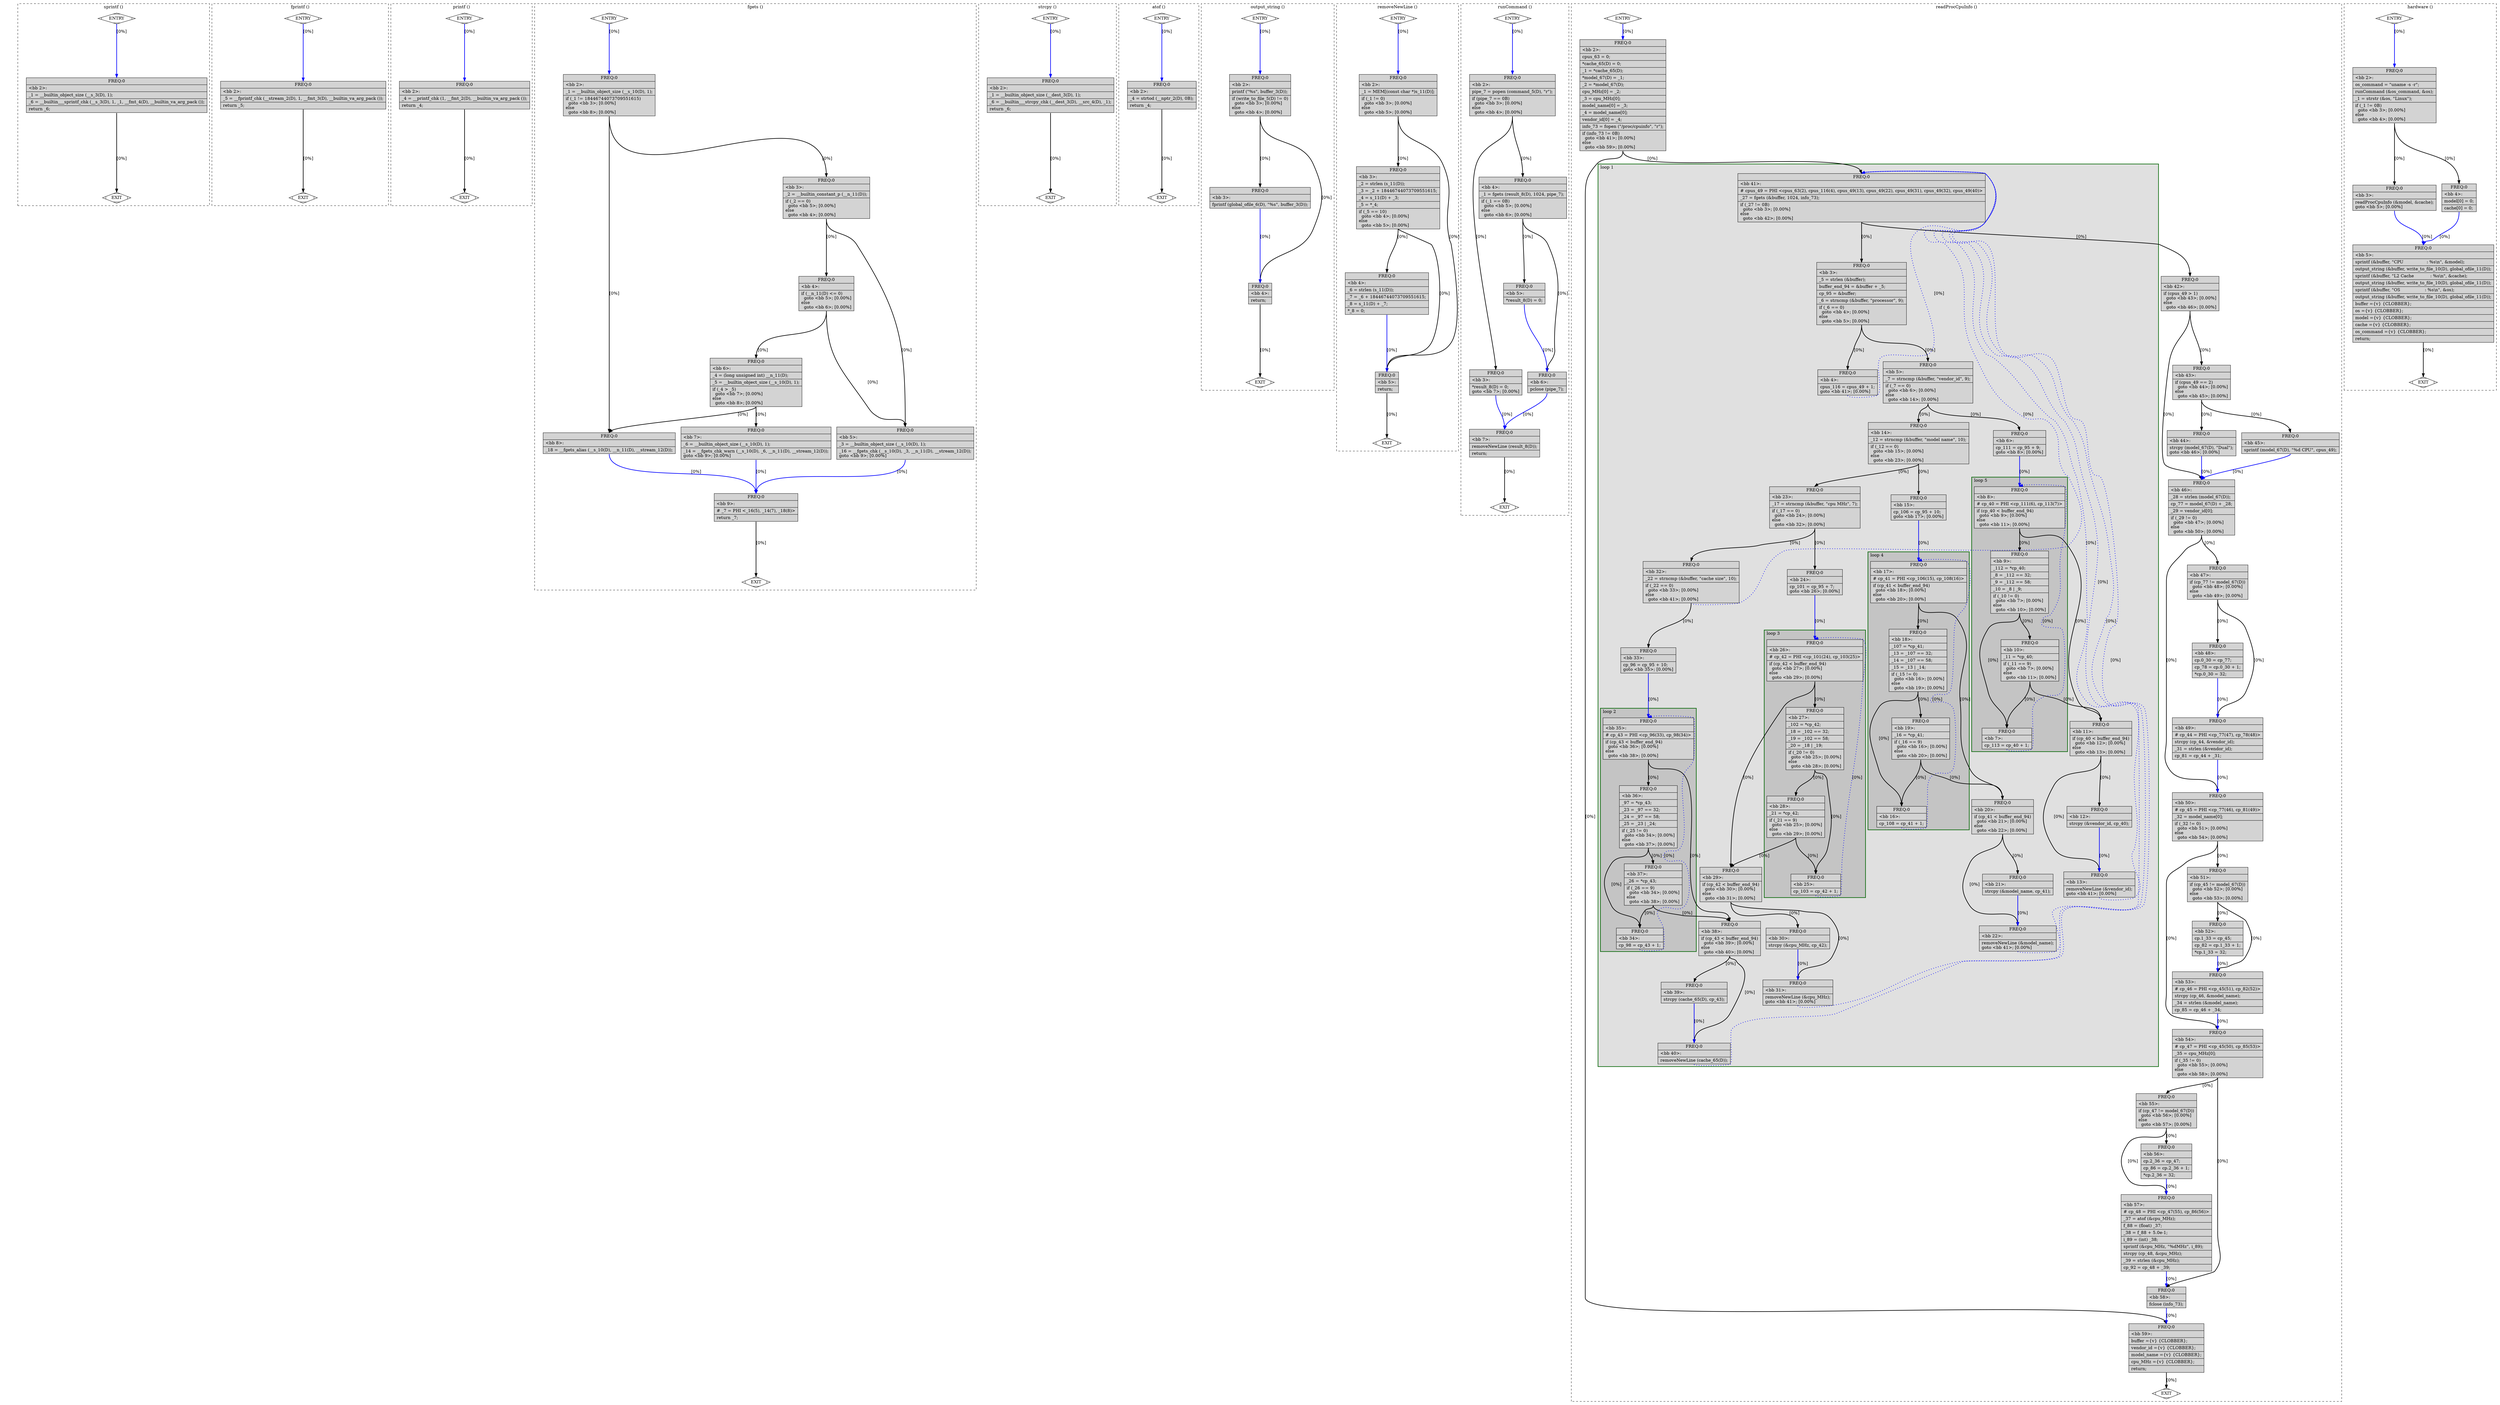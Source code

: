 digraph "hardware.c.028t.inline_param1" {
overlap=false;
subgraph "cluster_sprintf" {
	style="dashed";
	color="black";
	label="sprintf ()";
	fn_10_basic_block_0 [shape=Mdiamond,style=filled,fillcolor=white,label="ENTRY"];

	fn_10_basic_block_1 [shape=Mdiamond,style=filled,fillcolor=white,label="EXIT"];

	fn_10_basic_block_2 [shape=record,style=filled,fillcolor=lightgrey,label="{ FREQ:0 |\<bb\ 2\>:\l\
|_1\ =\ __builtin_object_size\ (__s_3(D),\ 1);\l\
|_6\ =\ __builtin___sprintf_chk\ (__s_3(D),\ 1,\ _1,\ __fmt_4(D),\ __builtin_va_arg_pack\ ());\l\
|return\ _6;\l\
}"];

	fn_10_basic_block_0:s -> fn_10_basic_block_2:n [style="solid,bold",color=blue,weight=100,constraint=true, label="[0%]"];
	fn_10_basic_block_2:s -> fn_10_basic_block_1:n [style="solid,bold",color=black,weight=10,constraint=true, label="[0%]"];
	fn_10_basic_block_0:s -> fn_10_basic_block_1:n [style="invis",constraint=true];
}
subgraph "cluster_fprintf" {
	style="dashed";
	color="black";
	label="fprintf ()";
	fn_14_basic_block_0 [shape=Mdiamond,style=filled,fillcolor=white,label="ENTRY"];

	fn_14_basic_block_1 [shape=Mdiamond,style=filled,fillcolor=white,label="EXIT"];

	fn_14_basic_block_2 [shape=record,style=filled,fillcolor=lightgrey,label="{ FREQ:0 |\<bb\ 2\>:\l\
|_5\ =\ __fprintf_chk\ (__stream_2(D),\ 1,\ __fmt_3(D),\ __builtin_va_arg_pack\ ());\l\
|return\ _5;\l\
}"];

	fn_14_basic_block_0:s -> fn_14_basic_block_2:n [style="solid,bold",color=blue,weight=100,constraint=true, label="[0%]"];
	fn_14_basic_block_2:s -> fn_14_basic_block_1:n [style="solid,bold",color=black,weight=10,constraint=true, label="[0%]"];
	fn_14_basic_block_0:s -> fn_14_basic_block_1:n [style="invis",constraint=true];
}
subgraph "cluster_printf" {
	style="dashed";
	color="black";
	label="printf ()";
	fn_15_basic_block_0 [shape=Mdiamond,style=filled,fillcolor=white,label="ENTRY"];

	fn_15_basic_block_1 [shape=Mdiamond,style=filled,fillcolor=white,label="EXIT"];

	fn_15_basic_block_2 [shape=record,style=filled,fillcolor=lightgrey,label="{ FREQ:0 |\<bb\ 2\>:\l\
|_4\ =\ __printf_chk\ (1,\ __fmt_2(D),\ __builtin_va_arg_pack\ ());\l\
|return\ _4;\l\
}"];

	fn_15_basic_block_0:s -> fn_15_basic_block_2:n [style="solid,bold",color=blue,weight=100,constraint=true, label="[0%]"];
	fn_15_basic_block_2:s -> fn_15_basic_block_1:n [style="solid,bold",color=black,weight=10,constraint=true, label="[0%]"];
	fn_15_basic_block_0:s -> fn_15_basic_block_1:n [style="invis",constraint=true];
}
subgraph "cluster_fgets" {
	style="dashed";
	color="black";
	label="fgets ()";
	fn_20_basic_block_0 [shape=Mdiamond,style=filled,fillcolor=white,label="ENTRY"];

	fn_20_basic_block_1 [shape=Mdiamond,style=filled,fillcolor=white,label="EXIT"];

	fn_20_basic_block_2 [shape=record,style=filled,fillcolor=lightgrey,label="{ FREQ:0 |\<bb\ 2\>:\l\
|_1\ =\ __builtin_object_size\ (__s_10(D),\ 1);\l\
|if\ (_1\ !=\ 18446744073709551615)\l\
\ \ goto\ \<bb\ 3\>;\ [0.00%]\l\
else\l\
\ \ goto\ \<bb\ 8\>;\ [0.00%]\l\
}"];

	fn_20_basic_block_3 [shape=record,style=filled,fillcolor=lightgrey,label="{ FREQ:0 |\<bb\ 3\>:\l\
|_2\ =\ __builtin_constant_p\ (__n_11(D));\l\
|if\ (_2\ ==\ 0)\l\
\ \ goto\ \<bb\ 5\>;\ [0.00%]\l\
else\l\
\ \ goto\ \<bb\ 4\>;\ [0.00%]\l\
}"];

	fn_20_basic_block_4 [shape=record,style=filled,fillcolor=lightgrey,label="{ FREQ:0 |\<bb\ 4\>:\l\
|if\ (__n_11(D)\ \<=\ 0)\l\
\ \ goto\ \<bb\ 5\>;\ [0.00%]\l\
else\l\
\ \ goto\ \<bb\ 6\>;\ [0.00%]\l\
}"];

	fn_20_basic_block_5 [shape=record,style=filled,fillcolor=lightgrey,label="{ FREQ:0 |\<bb\ 5\>:\l\
|_3\ =\ __builtin_object_size\ (__s_10(D),\ 1);\l\
|_16\ =\ __fgets_chk\ (__s_10(D),\ _3,\ __n_11(D),\ __stream_12(D));\l\
goto\ \<bb\ 9\>;\ [0.00%]\l\
}"];

	fn_20_basic_block_6 [shape=record,style=filled,fillcolor=lightgrey,label="{ FREQ:0 |\<bb\ 6\>:\l\
|_4\ =\ (long\ unsigned\ int)\ __n_11(D);\l\
|_5\ =\ __builtin_object_size\ (__s_10(D),\ 1);\l\
|if\ (_4\ \>\ _5)\l\
\ \ goto\ \<bb\ 7\>;\ [0.00%]\l\
else\l\
\ \ goto\ \<bb\ 8\>;\ [0.00%]\l\
}"];

	fn_20_basic_block_7 [shape=record,style=filled,fillcolor=lightgrey,label="{ FREQ:0 |\<bb\ 7\>:\l\
|_6\ =\ __builtin_object_size\ (__s_10(D),\ 1);\l\
|_14\ =\ __fgets_chk_warn\ (__s_10(D),\ _6,\ __n_11(D),\ __stream_12(D));\l\
goto\ \<bb\ 9\>;\ [0.00%]\l\
}"];

	fn_20_basic_block_8 [shape=record,style=filled,fillcolor=lightgrey,label="{ FREQ:0 |\<bb\ 8\>:\l\
|_18\ =\ __fgets_alias\ (__s_10(D),\ __n_11(D),\ __stream_12(D));\l\
}"];

	fn_20_basic_block_9 [shape=record,style=filled,fillcolor=lightgrey,label="{ FREQ:0 |\<bb\ 9\>:\l\
|#\ _7\ =\ PHI\ \<_16(5),\ _14(7),\ _18(8)\>\l\
|return\ _7;\l\
}"];

	fn_20_basic_block_0:s -> fn_20_basic_block_2:n [style="solid,bold",color=blue,weight=100,constraint=true, label="[0%]"];
	fn_20_basic_block_2:s -> fn_20_basic_block_3:n [style="solid,bold",color=black,weight=10,constraint=true, label="[0%]"];
	fn_20_basic_block_2:s -> fn_20_basic_block_8:n [style="solid,bold",color=black,weight=10,constraint=true, label="[0%]"];
	fn_20_basic_block_3:s -> fn_20_basic_block_5:n [style="solid,bold",color=black,weight=10,constraint=true, label="[0%]"];
	fn_20_basic_block_3:s -> fn_20_basic_block_4:n [style="solid,bold",color=black,weight=10,constraint=true, label="[0%]"];
	fn_20_basic_block_4:s -> fn_20_basic_block_5:n [style="solid,bold",color=black,weight=10,constraint=true, label="[0%]"];
	fn_20_basic_block_4:s -> fn_20_basic_block_6:n [style="solid,bold",color=black,weight=10,constraint=true, label="[0%]"];
	fn_20_basic_block_5:s -> fn_20_basic_block_9:n [style="solid,bold",color=blue,weight=100,constraint=true, label="[0%]"];
	fn_20_basic_block_6:s -> fn_20_basic_block_7:n [style="solid,bold",color=black,weight=10,constraint=true, label="[0%]"];
	fn_20_basic_block_6:s -> fn_20_basic_block_8:n [style="solid,bold",color=black,weight=10,constraint=true, label="[0%]"];
	fn_20_basic_block_7:s -> fn_20_basic_block_9:n [style="solid,bold",color=blue,weight=100,constraint=true, label="[0%]"];
	fn_20_basic_block_8:s -> fn_20_basic_block_9:n [style="solid,bold",color=blue,weight=100,constraint=true, label="[0%]"];
	fn_20_basic_block_9:s -> fn_20_basic_block_1:n [style="solid,bold",color=black,weight=10,constraint=true, label="[0%]"];
	fn_20_basic_block_0:s -> fn_20_basic_block_1:n [style="invis",constraint=true];
}
subgraph "cluster_strcpy" {
	style="dashed";
	color="black";
	label="strcpy ()";
	fn_29_basic_block_0 [shape=Mdiamond,style=filled,fillcolor=white,label="ENTRY"];

	fn_29_basic_block_1 [shape=Mdiamond,style=filled,fillcolor=white,label="EXIT"];

	fn_29_basic_block_2 [shape=record,style=filled,fillcolor=lightgrey,label="{ FREQ:0 |\<bb\ 2\>:\l\
|_1\ =\ __builtin_object_size\ (__dest_3(D),\ 1);\l\
|_6\ =\ __builtin___strcpy_chk\ (__dest_3(D),\ __src_4(D),\ _1);\l\
|return\ _6;\l\
}"];

	fn_29_basic_block_0:s -> fn_29_basic_block_2:n [style="solid,bold",color=blue,weight=100,constraint=true, label="[0%]"];
	fn_29_basic_block_2:s -> fn_29_basic_block_1:n [style="solid,bold",color=black,weight=10,constraint=true, label="[0%]"];
	fn_29_basic_block_0:s -> fn_29_basic_block_1:n [style="invis",constraint=true];
}
subgraph "cluster_atof" {
	style="dashed";
	color="black";
	label="atof ()";
	fn_46_basic_block_0 [shape=Mdiamond,style=filled,fillcolor=white,label="ENTRY"];

	fn_46_basic_block_1 [shape=Mdiamond,style=filled,fillcolor=white,label="EXIT"];

	fn_46_basic_block_2 [shape=record,style=filled,fillcolor=lightgrey,label="{ FREQ:0 |\<bb\ 2\>:\l\
|_4\ =\ strtod\ (__nptr_2(D),\ 0B);\l\
|return\ _4;\l\
}"];

	fn_46_basic_block_0:s -> fn_46_basic_block_2:n [style="solid,bold",color=blue,weight=100,constraint=true, label="[0%]"];
	fn_46_basic_block_2:s -> fn_46_basic_block_1:n [style="solid,bold",color=black,weight=10,constraint=true, label="[0%]"];
	fn_46_basic_block_0:s -> fn_46_basic_block_1:n [style="invis",constraint=true];
}
subgraph "cluster_output_string" {
	style="dashed";
	color="black";
	label="output_string ()";
	fn_52_basic_block_0 [shape=Mdiamond,style=filled,fillcolor=white,label="ENTRY"];

	fn_52_basic_block_1 [shape=Mdiamond,style=filled,fillcolor=white,label="EXIT"];

	fn_52_basic_block_2 [shape=record,style=filled,fillcolor=lightgrey,label="{ FREQ:0 |\<bb\ 2\>:\l\
|printf\ (\"%s\",\ buffer_3(D));\l\
|if\ (write_to_file_5(D)\ !=\ 0)\l\
\ \ goto\ \<bb\ 3\>;\ [0.00%]\l\
else\l\
\ \ goto\ \<bb\ 4\>;\ [0.00%]\l\
}"];

	fn_52_basic_block_3 [shape=record,style=filled,fillcolor=lightgrey,label="{ FREQ:0 |\<bb\ 3\>:\l\
|fprintf\ (global_ofile_6(D),\ \"%s\",\ buffer_3(D));\l\
}"];

	fn_52_basic_block_4 [shape=record,style=filled,fillcolor=lightgrey,label="{ FREQ:0 |\<bb\ 4\>:\l\
|return;\l\
}"];

	fn_52_basic_block_0:s -> fn_52_basic_block_2:n [style="solid,bold",color=blue,weight=100,constraint=true, label="[0%]"];
	fn_52_basic_block_2:s -> fn_52_basic_block_3:n [style="solid,bold",color=black,weight=10,constraint=true, label="[0%]"];
	fn_52_basic_block_2:s -> fn_52_basic_block_4:n [style="solid,bold",color=black,weight=10,constraint=true, label="[0%]"];
	fn_52_basic_block_3:s -> fn_52_basic_block_4:n [style="solid,bold",color=blue,weight=100,constraint=true, label="[0%]"];
	fn_52_basic_block_4:s -> fn_52_basic_block_1:n [style="solid,bold",color=black,weight=10,constraint=true, label="[0%]"];
	fn_52_basic_block_0:s -> fn_52_basic_block_1:n [style="invis",constraint=true];
}
subgraph "cluster_removeNewLine" {
	style="dashed";
	color="black";
	label="removeNewLine ()";
	fn_53_basic_block_0 [shape=Mdiamond,style=filled,fillcolor=white,label="ENTRY"];

	fn_53_basic_block_1 [shape=Mdiamond,style=filled,fillcolor=white,label="EXIT"];

	fn_53_basic_block_2 [shape=record,style=filled,fillcolor=lightgrey,label="{ FREQ:0 |\<bb\ 2\>:\l\
|_1\ =\ MEM[(const\ char\ *)s_11(D)];\l\
|if\ (_1\ !=\ 0)\l\
\ \ goto\ \<bb\ 3\>;\ [0.00%]\l\
else\l\
\ \ goto\ \<bb\ 5\>;\ [0.00%]\l\
}"];

	fn_53_basic_block_3 [shape=record,style=filled,fillcolor=lightgrey,label="{ FREQ:0 |\<bb\ 3\>:\l\
|_2\ =\ strlen\ (s_11(D));\l\
|_3\ =\ _2\ +\ 18446744073709551615;\l\
|_4\ =\ s_11(D)\ +\ _3;\l\
|_5\ =\ *_4;\l\
|if\ (_5\ ==\ 10)\l\
\ \ goto\ \<bb\ 4\>;\ [0.00%]\l\
else\l\
\ \ goto\ \<bb\ 5\>;\ [0.00%]\l\
}"];

	fn_53_basic_block_4 [shape=record,style=filled,fillcolor=lightgrey,label="{ FREQ:0 |\<bb\ 4\>:\l\
|_6\ =\ strlen\ (s_11(D));\l\
|_7\ =\ _6\ +\ 18446744073709551615;\l\
|_8\ =\ s_11(D)\ +\ _7;\l\
|*_8\ =\ 0;\l\
}"];

	fn_53_basic_block_5 [shape=record,style=filled,fillcolor=lightgrey,label="{ FREQ:0 |\<bb\ 5\>:\l\
|return;\l\
}"];

	fn_53_basic_block_0:s -> fn_53_basic_block_2:n [style="solid,bold",color=blue,weight=100,constraint=true, label="[0%]"];
	fn_53_basic_block_2:s -> fn_53_basic_block_3:n [style="solid,bold",color=black,weight=10,constraint=true, label="[0%]"];
	fn_53_basic_block_2:s -> fn_53_basic_block_5:n [style="solid,bold",color=black,weight=10,constraint=true, label="[0%]"];
	fn_53_basic_block_3:s -> fn_53_basic_block_4:n [style="solid,bold",color=black,weight=10,constraint=true, label="[0%]"];
	fn_53_basic_block_3:s -> fn_53_basic_block_5:n [style="solid,bold",color=black,weight=10,constraint=true, label="[0%]"];
	fn_53_basic_block_4:s -> fn_53_basic_block_5:n [style="solid,bold",color=blue,weight=100,constraint=true, label="[0%]"];
	fn_53_basic_block_5:s -> fn_53_basic_block_1:n [style="solid,bold",color=black,weight=10,constraint=true, label="[0%]"];
	fn_53_basic_block_0:s -> fn_53_basic_block_1:n [style="invis",constraint=true];
}
subgraph "cluster_runCommand" {
	style="dashed";
	color="black";
	label="runCommand ()";
	fn_54_basic_block_0 [shape=Mdiamond,style=filled,fillcolor=white,label="ENTRY"];

	fn_54_basic_block_1 [shape=Mdiamond,style=filled,fillcolor=white,label="EXIT"];

	fn_54_basic_block_2 [shape=record,style=filled,fillcolor=lightgrey,label="{ FREQ:0 |\<bb\ 2\>:\l\
|pipe_7\ =\ popen\ (command_5(D),\ \"r\");\l\
|if\ (pipe_7\ ==\ 0B)\l\
\ \ goto\ \<bb\ 3\>;\ [0.00%]\l\
else\l\
\ \ goto\ \<bb\ 4\>;\ [0.00%]\l\
}"];

	fn_54_basic_block_3 [shape=record,style=filled,fillcolor=lightgrey,label="{ FREQ:0 |\<bb\ 3\>:\l\
|*result_8(D)\ =\ 0;\l\
goto\ \<bb\ 7\>;\ [0.00%]\l\
}"];

	fn_54_basic_block_4 [shape=record,style=filled,fillcolor=lightgrey,label="{ FREQ:0 |\<bb\ 4\>:\l\
|_1\ =\ fgets\ (result_8(D),\ 1024,\ pipe_7);\l\
|if\ (_1\ ==\ 0B)\l\
\ \ goto\ \<bb\ 5\>;\ [0.00%]\l\
else\l\
\ \ goto\ \<bb\ 6\>;\ [0.00%]\l\
}"];

	fn_54_basic_block_5 [shape=record,style=filled,fillcolor=lightgrey,label="{ FREQ:0 |\<bb\ 5\>:\l\
|*result_8(D)\ =\ 0;\l\
}"];

	fn_54_basic_block_6 [shape=record,style=filled,fillcolor=lightgrey,label="{ FREQ:0 |\<bb\ 6\>:\l\
|pclose\ (pipe_7);\l\
}"];

	fn_54_basic_block_7 [shape=record,style=filled,fillcolor=lightgrey,label="{ FREQ:0 |\<bb\ 7\>:\l\
|removeNewLine\ (result_8(D));\l\
|return;\l\
}"];

	fn_54_basic_block_0:s -> fn_54_basic_block_2:n [style="solid,bold",color=blue,weight=100,constraint=true, label="[0%]"];
	fn_54_basic_block_2:s -> fn_54_basic_block_3:n [style="solid,bold",color=black,weight=10,constraint=true, label="[0%]"];
	fn_54_basic_block_2:s -> fn_54_basic_block_4:n [style="solid,bold",color=black,weight=10,constraint=true, label="[0%]"];
	fn_54_basic_block_3:s -> fn_54_basic_block_7:n [style="solid,bold",color=blue,weight=100,constraint=true, label="[0%]"];
	fn_54_basic_block_4:s -> fn_54_basic_block_5:n [style="solid,bold",color=black,weight=10,constraint=true, label="[0%]"];
	fn_54_basic_block_4:s -> fn_54_basic_block_6:n [style="solid,bold",color=black,weight=10,constraint=true, label="[0%]"];
	fn_54_basic_block_5:s -> fn_54_basic_block_6:n [style="solid,bold",color=blue,weight=100,constraint=true, label="[0%]"];
	fn_54_basic_block_6:s -> fn_54_basic_block_7:n [style="solid,bold",color=blue,weight=100,constraint=true, label="[0%]"];
	fn_54_basic_block_7:s -> fn_54_basic_block_1:n [style="solid,bold",color=black,weight=10,constraint=true, label="[0%]"];
	fn_54_basic_block_0:s -> fn_54_basic_block_1:n [style="invis",constraint=true];
}
subgraph "cluster_readProcCpuInfo" {
	style="dashed";
	color="black";
	label="readProcCpuInfo ()";
	subgraph cluster_55_1 {
	style="filled";
	color="darkgreen";
	fillcolor="grey88";
	label="loop 1";
	labeljust=l;
	penwidth=2;
	subgraph cluster_55_5 {
	style="filled";
	color="darkgreen";
	fillcolor="grey77";
	label="loop 5";
	labeljust=l;
	penwidth=2;
	fn_55_basic_block_8 [shape=record,style=filled,fillcolor=lightgrey,label="{ FREQ:0 |\<bb\ 8\>:\l\
|#\ cp_40\ =\ PHI\ \<cp_111(6),\ cp_113(7)\>\l\
|if\ (cp_40\ \<\ buffer_end_94)\l\
\ \ goto\ \<bb\ 9\>;\ [0.00%]\l\
else\l\
\ \ goto\ \<bb\ 11\>;\ [0.00%]\l\
}"];

	fn_55_basic_block_9 [shape=record,style=filled,fillcolor=lightgrey,label="{ FREQ:0 |\<bb\ 9\>:\l\
|_112\ =\ *cp_40;\l\
|_8\ =\ _112\ ==\ 32;\l\
|_9\ =\ _112\ ==\ 58;\l\
|_10\ =\ _8\ \|\ _9;\l\
|if\ (_10\ !=\ 0)\l\
\ \ goto\ \<bb\ 7\>;\ [0.00%]\l\
else\l\
\ \ goto\ \<bb\ 10\>;\ [0.00%]\l\
}"];

	fn_55_basic_block_7 [shape=record,style=filled,fillcolor=lightgrey,label="{ FREQ:0 |\<bb\ 7\>:\l\
|cp_113\ =\ cp_40\ +\ 1;\l\
}"];

	fn_55_basic_block_10 [shape=record,style=filled,fillcolor=lightgrey,label="{ FREQ:0 |\<bb\ 10\>:\l\
|_11\ =\ *cp_40;\l\
|if\ (_11\ ==\ 9)\l\
\ \ goto\ \<bb\ 7\>;\ [0.00%]\l\
else\l\
\ \ goto\ \<bb\ 11\>;\ [0.00%]\l\
}"];

	}
	subgraph cluster_55_4 {
	style="filled";
	color="darkgreen";
	fillcolor="grey77";
	label="loop 4";
	labeljust=l;
	penwidth=2;
	fn_55_basic_block_17 [shape=record,style=filled,fillcolor=lightgrey,label="{ FREQ:0 |\<bb\ 17\>:\l\
|#\ cp_41\ =\ PHI\ \<cp_106(15),\ cp_108(16)\>\l\
|if\ (cp_41\ \<\ buffer_end_94)\l\
\ \ goto\ \<bb\ 18\>;\ [0.00%]\l\
else\l\
\ \ goto\ \<bb\ 20\>;\ [0.00%]\l\
}"];

	fn_55_basic_block_18 [shape=record,style=filled,fillcolor=lightgrey,label="{ FREQ:0 |\<bb\ 18\>:\l\
|_107\ =\ *cp_41;\l\
|_13\ =\ _107\ ==\ 32;\l\
|_14\ =\ _107\ ==\ 58;\l\
|_15\ =\ _13\ \|\ _14;\l\
|if\ (_15\ !=\ 0)\l\
\ \ goto\ \<bb\ 16\>;\ [0.00%]\l\
else\l\
\ \ goto\ \<bb\ 19\>;\ [0.00%]\l\
}"];

	fn_55_basic_block_16 [shape=record,style=filled,fillcolor=lightgrey,label="{ FREQ:0 |\<bb\ 16\>:\l\
|cp_108\ =\ cp_41\ +\ 1;\l\
}"];

	fn_55_basic_block_19 [shape=record,style=filled,fillcolor=lightgrey,label="{ FREQ:0 |\<bb\ 19\>:\l\
|_16\ =\ *cp_41;\l\
|if\ (_16\ ==\ 9)\l\
\ \ goto\ \<bb\ 16\>;\ [0.00%]\l\
else\l\
\ \ goto\ \<bb\ 20\>;\ [0.00%]\l\
}"];

	}
	subgraph cluster_55_3 {
	style="filled";
	color="darkgreen";
	fillcolor="grey77";
	label="loop 3";
	labeljust=l;
	penwidth=2;
	fn_55_basic_block_26 [shape=record,style=filled,fillcolor=lightgrey,label="{ FREQ:0 |\<bb\ 26\>:\l\
|#\ cp_42\ =\ PHI\ \<cp_101(24),\ cp_103(25)\>\l\
|if\ (cp_42\ \<\ buffer_end_94)\l\
\ \ goto\ \<bb\ 27\>;\ [0.00%]\l\
else\l\
\ \ goto\ \<bb\ 29\>;\ [0.00%]\l\
}"];

	fn_55_basic_block_27 [shape=record,style=filled,fillcolor=lightgrey,label="{ FREQ:0 |\<bb\ 27\>:\l\
|_102\ =\ *cp_42;\l\
|_18\ =\ _102\ ==\ 32;\l\
|_19\ =\ _102\ ==\ 58;\l\
|_20\ =\ _18\ \|\ _19;\l\
|if\ (_20\ !=\ 0)\l\
\ \ goto\ \<bb\ 25\>;\ [0.00%]\l\
else\l\
\ \ goto\ \<bb\ 28\>;\ [0.00%]\l\
}"];

	fn_55_basic_block_25 [shape=record,style=filled,fillcolor=lightgrey,label="{ FREQ:0 |\<bb\ 25\>:\l\
|cp_103\ =\ cp_42\ +\ 1;\l\
}"];

	fn_55_basic_block_28 [shape=record,style=filled,fillcolor=lightgrey,label="{ FREQ:0 |\<bb\ 28\>:\l\
|_21\ =\ *cp_42;\l\
|if\ (_21\ ==\ 9)\l\
\ \ goto\ \<bb\ 25\>;\ [0.00%]\l\
else\l\
\ \ goto\ \<bb\ 29\>;\ [0.00%]\l\
}"];

	}
	subgraph cluster_55_2 {
	style="filled";
	color="darkgreen";
	fillcolor="grey77";
	label="loop 2";
	labeljust=l;
	penwidth=2;
	fn_55_basic_block_35 [shape=record,style=filled,fillcolor=lightgrey,label="{ FREQ:0 |\<bb\ 35\>:\l\
|#\ cp_43\ =\ PHI\ \<cp_96(33),\ cp_98(34)\>\l\
|if\ (cp_43\ \<\ buffer_end_94)\l\
\ \ goto\ \<bb\ 36\>;\ [0.00%]\l\
else\l\
\ \ goto\ \<bb\ 38\>;\ [0.00%]\l\
}"];

	fn_55_basic_block_36 [shape=record,style=filled,fillcolor=lightgrey,label="{ FREQ:0 |\<bb\ 36\>:\l\
|_97\ =\ *cp_43;\l\
|_23\ =\ _97\ ==\ 32;\l\
|_24\ =\ _97\ ==\ 58;\l\
|_25\ =\ _23\ \|\ _24;\l\
|if\ (_25\ !=\ 0)\l\
\ \ goto\ \<bb\ 34\>;\ [0.00%]\l\
else\l\
\ \ goto\ \<bb\ 37\>;\ [0.00%]\l\
}"];

	fn_55_basic_block_34 [shape=record,style=filled,fillcolor=lightgrey,label="{ FREQ:0 |\<bb\ 34\>:\l\
|cp_98\ =\ cp_43\ +\ 1;\l\
}"];

	fn_55_basic_block_37 [shape=record,style=filled,fillcolor=lightgrey,label="{ FREQ:0 |\<bb\ 37\>:\l\
|_26\ =\ *cp_43;\l\
|if\ (_26\ ==\ 9)\l\
\ \ goto\ \<bb\ 34\>;\ [0.00%]\l\
else\l\
\ \ goto\ \<bb\ 38\>;\ [0.00%]\l\
}"];

	}
	fn_55_basic_block_41 [shape=record,style=filled,fillcolor=lightgrey,label="{ FREQ:0 |\<bb\ 41\>:\l\
|#\ cpus_49\ =\ PHI\ \<cpus_63(2),\ cpus_116(4),\ cpus_49(13),\ cpus_49(22),\ cpus_49(31),\ cpus_49(32),\ cpus_49(40)\>\l\
|_27\ =\ fgets\ (&buffer,\ 1024,\ info_73);\l\
|if\ (_27\ !=\ 0B)\l\
\ \ goto\ \<bb\ 3\>;\ [0.00%]\l\
else\l\
\ \ goto\ \<bb\ 42\>;\ [0.00%]\l\
}"];

	fn_55_basic_block_3 [shape=record,style=filled,fillcolor=lightgrey,label="{ FREQ:0 |\<bb\ 3\>:\l\
|_5\ =\ strlen\ (&buffer);\l\
|buffer_end_94\ =\ &buffer\ +\ _5;\l\
|cp_95\ =\ &buffer;\l\
|_6\ =\ strncmp\ (&buffer,\ \"processor\",\ 9);\l\
|if\ (_6\ ==\ 0)\l\
\ \ goto\ \<bb\ 4\>;\ [0.00%]\l\
else\l\
\ \ goto\ \<bb\ 5\>;\ [0.00%]\l\
}"];

	fn_55_basic_block_4 [shape=record,style=filled,fillcolor=lightgrey,label="{ FREQ:0 |\<bb\ 4\>:\l\
|cpus_116\ =\ cpus_49\ +\ 1;\l\
goto\ \<bb\ 41\>;\ [0.00%]\l\
}"];

	fn_55_basic_block_5 [shape=record,style=filled,fillcolor=lightgrey,label="{ FREQ:0 |\<bb\ 5\>:\l\
|_7\ =\ strncmp\ (&buffer,\ \"vendor_id\",\ 9);\l\
|if\ (_7\ ==\ 0)\l\
\ \ goto\ \<bb\ 6\>;\ [0.00%]\l\
else\l\
\ \ goto\ \<bb\ 14\>;\ [0.00%]\l\
}"];

	fn_55_basic_block_6 [shape=record,style=filled,fillcolor=lightgrey,label="{ FREQ:0 |\<bb\ 6\>:\l\
|cp_111\ =\ cp_95\ +\ 9;\l\
goto\ \<bb\ 8\>;\ [0.00%]\l\
}"];

	fn_55_basic_block_14 [shape=record,style=filled,fillcolor=lightgrey,label="{ FREQ:0 |\<bb\ 14\>:\l\
|_12\ =\ strncmp\ (&buffer,\ \"model\ name\",\ 10);\l\
|if\ (_12\ ==\ 0)\l\
\ \ goto\ \<bb\ 15\>;\ [0.00%]\l\
else\l\
\ \ goto\ \<bb\ 23\>;\ [0.00%]\l\
}"];

	fn_55_basic_block_15 [shape=record,style=filled,fillcolor=lightgrey,label="{ FREQ:0 |\<bb\ 15\>:\l\
|cp_106\ =\ cp_95\ +\ 10;\l\
goto\ \<bb\ 17\>;\ [0.00%]\l\
}"];

	fn_55_basic_block_23 [shape=record,style=filled,fillcolor=lightgrey,label="{ FREQ:0 |\<bb\ 23\>:\l\
|_17\ =\ strncmp\ (&buffer,\ \"cpu\ MHz\",\ 7);\l\
|if\ (_17\ ==\ 0)\l\
\ \ goto\ \<bb\ 24\>;\ [0.00%]\l\
else\l\
\ \ goto\ \<bb\ 32\>;\ [0.00%]\l\
}"];

	fn_55_basic_block_11 [shape=record,style=filled,fillcolor=lightgrey,label="{ FREQ:0 |\<bb\ 11\>:\l\
|if\ (cp_40\ \<\ buffer_end_94)\l\
\ \ goto\ \<bb\ 12\>;\ [0.00%]\l\
else\l\
\ \ goto\ \<bb\ 13\>;\ [0.00%]\l\
}"];

	fn_55_basic_block_24 [shape=record,style=filled,fillcolor=lightgrey,label="{ FREQ:0 |\<bb\ 24\>:\l\
|cp_101\ =\ cp_95\ +\ 7;\l\
goto\ \<bb\ 26\>;\ [0.00%]\l\
}"];

	fn_55_basic_block_32 [shape=record,style=filled,fillcolor=lightgrey,label="{ FREQ:0 |\<bb\ 32\>:\l\
|_22\ =\ strncmp\ (&buffer,\ \"cache\ size\",\ 10);\l\
|if\ (_22\ ==\ 0)\l\
\ \ goto\ \<bb\ 33\>;\ [0.00%]\l\
else\l\
\ \ goto\ \<bb\ 41\>;\ [0.00%]\l\
}"];

	fn_55_basic_block_12 [shape=record,style=filled,fillcolor=lightgrey,label="{ FREQ:0 |\<bb\ 12\>:\l\
|strcpy\ (&vendor_id,\ cp_40);\l\
}"];

	fn_55_basic_block_13 [shape=record,style=filled,fillcolor=lightgrey,label="{ FREQ:0 |\<bb\ 13\>:\l\
|removeNewLine\ (&vendor_id);\l\
goto\ \<bb\ 41\>;\ [0.00%]\l\
}"];

	fn_55_basic_block_20 [shape=record,style=filled,fillcolor=lightgrey,label="{ FREQ:0 |\<bb\ 20\>:\l\
|if\ (cp_41\ \<\ buffer_end_94)\l\
\ \ goto\ \<bb\ 21\>;\ [0.00%]\l\
else\l\
\ \ goto\ \<bb\ 22\>;\ [0.00%]\l\
}"];

	fn_55_basic_block_33 [shape=record,style=filled,fillcolor=lightgrey,label="{ FREQ:0 |\<bb\ 33\>:\l\
|cp_96\ =\ cp_95\ +\ 10;\l\
goto\ \<bb\ 35\>;\ [0.00%]\l\
}"];

	fn_55_basic_block_21 [shape=record,style=filled,fillcolor=lightgrey,label="{ FREQ:0 |\<bb\ 21\>:\l\
|strcpy\ (&model_name,\ cp_41);\l\
}"];

	fn_55_basic_block_22 [shape=record,style=filled,fillcolor=lightgrey,label="{ FREQ:0 |\<bb\ 22\>:\l\
|removeNewLine\ (&model_name);\l\
goto\ \<bb\ 41\>;\ [0.00%]\l\
}"];

	fn_55_basic_block_29 [shape=record,style=filled,fillcolor=lightgrey,label="{ FREQ:0 |\<bb\ 29\>:\l\
|if\ (cp_42\ \<\ buffer_end_94)\l\
\ \ goto\ \<bb\ 30\>;\ [0.00%]\l\
else\l\
\ \ goto\ \<bb\ 31\>;\ [0.00%]\l\
}"];

	fn_55_basic_block_30 [shape=record,style=filled,fillcolor=lightgrey,label="{ FREQ:0 |\<bb\ 30\>:\l\
|strcpy\ (&cpu_MHz,\ cp_42);\l\
}"];

	fn_55_basic_block_31 [shape=record,style=filled,fillcolor=lightgrey,label="{ FREQ:0 |\<bb\ 31\>:\l\
|removeNewLine\ (&cpu_MHz);\l\
goto\ \<bb\ 41\>;\ [0.00%]\l\
}"];

	fn_55_basic_block_38 [shape=record,style=filled,fillcolor=lightgrey,label="{ FREQ:0 |\<bb\ 38\>:\l\
|if\ (cp_43\ \<\ buffer_end_94)\l\
\ \ goto\ \<bb\ 39\>;\ [0.00%]\l\
else\l\
\ \ goto\ \<bb\ 40\>;\ [0.00%]\l\
}"];

	fn_55_basic_block_39 [shape=record,style=filled,fillcolor=lightgrey,label="{ FREQ:0 |\<bb\ 39\>:\l\
|strcpy\ (cache_65(D),\ cp_43);\l\
}"];

	fn_55_basic_block_40 [shape=record,style=filled,fillcolor=lightgrey,label="{ FREQ:0 |\<bb\ 40\>:\l\
|removeNewLine\ (cache_65(D));\l\
}"];

	}
	fn_55_basic_block_0 [shape=Mdiamond,style=filled,fillcolor=white,label="ENTRY"];

	fn_55_basic_block_1 [shape=Mdiamond,style=filled,fillcolor=white,label="EXIT"];

	fn_55_basic_block_2 [shape=record,style=filled,fillcolor=lightgrey,label="{ FREQ:0 |\<bb\ 2\>:\l\
|cpus_63\ =\ 0;\l\
|*cache_65(D)\ =\ 0;\l\
|_1\ =\ *cache_65(D);\l\
|*model_67(D)\ =\ _1;\l\
|_2\ =\ *model_67(D);\l\
|cpu_MHz[0]\ =\ _2;\l\
|_3\ =\ cpu_MHz[0];\l\
|model_name[0]\ =\ _3;\l\
|_4\ =\ model_name[0];\l\
|vendor_id[0]\ =\ _4;\l\
|info_73\ =\ fopen\ (\"/proc/cpuinfo\",\ \"r\");\l\
|if\ (info_73\ !=\ 0B)\l\
\ \ goto\ \<bb\ 41\>;\ [0.00%]\l\
else\l\
\ \ goto\ \<bb\ 59\>;\ [0.00%]\l\
}"];

	fn_55_basic_block_42 [shape=record,style=filled,fillcolor=lightgrey,label="{ FREQ:0 |\<bb\ 42\>:\l\
|if\ (cpus_49\ \>\ 1)\l\
\ \ goto\ \<bb\ 43\>;\ [0.00%]\l\
else\l\
\ \ goto\ \<bb\ 46\>;\ [0.00%]\l\
}"];

	fn_55_basic_block_43 [shape=record,style=filled,fillcolor=lightgrey,label="{ FREQ:0 |\<bb\ 43\>:\l\
|if\ (cpus_49\ ==\ 2)\l\
\ \ goto\ \<bb\ 44\>;\ [0.00%]\l\
else\l\
\ \ goto\ \<bb\ 45\>;\ [0.00%]\l\
}"];

	fn_55_basic_block_44 [shape=record,style=filled,fillcolor=lightgrey,label="{ FREQ:0 |\<bb\ 44\>:\l\
|strcpy\ (model_67(D),\ \"Dual\");\l\
goto\ \<bb\ 46\>;\ [0.00%]\l\
}"];

	fn_55_basic_block_45 [shape=record,style=filled,fillcolor=lightgrey,label="{ FREQ:0 |\<bb\ 45\>:\l\
|sprintf\ (model_67(D),\ \"%d\ CPU\",\ cpus_49);\l\
}"];

	fn_55_basic_block_46 [shape=record,style=filled,fillcolor=lightgrey,label="{ FREQ:0 |\<bb\ 46\>:\l\
|_28\ =\ strlen\ (model_67(D));\l\
|cp_77\ =\ model_67(D)\ +\ _28;\l\
|_29\ =\ vendor_id[0];\l\
|if\ (_29\ !=\ 0)\l\
\ \ goto\ \<bb\ 47\>;\ [0.00%]\l\
else\l\
\ \ goto\ \<bb\ 50\>;\ [0.00%]\l\
}"];

	fn_55_basic_block_47 [shape=record,style=filled,fillcolor=lightgrey,label="{ FREQ:0 |\<bb\ 47\>:\l\
|if\ (cp_77\ !=\ model_67(D))\l\
\ \ goto\ \<bb\ 48\>;\ [0.00%]\l\
else\l\
\ \ goto\ \<bb\ 49\>;\ [0.00%]\l\
}"];

	fn_55_basic_block_48 [shape=record,style=filled,fillcolor=lightgrey,label="{ FREQ:0 |\<bb\ 48\>:\l\
|cp.0_30\ =\ cp_77;\l\
|cp_78\ =\ cp.0_30\ +\ 1;\l\
|*cp.0_30\ =\ 32;\l\
}"];

	fn_55_basic_block_49 [shape=record,style=filled,fillcolor=lightgrey,label="{ FREQ:0 |\<bb\ 49\>:\l\
|#\ cp_44\ =\ PHI\ \<cp_77(47),\ cp_78(48)\>\l\
|strcpy\ (cp_44,\ &vendor_id);\l\
|_31\ =\ strlen\ (&vendor_id);\l\
|cp_81\ =\ cp_44\ +\ _31;\l\
}"];

	fn_55_basic_block_50 [shape=record,style=filled,fillcolor=lightgrey,label="{ FREQ:0 |\<bb\ 50\>:\l\
|#\ cp_45\ =\ PHI\ \<cp_77(46),\ cp_81(49)\>\l\
|_32\ =\ model_name[0];\l\
|if\ (_32\ !=\ 0)\l\
\ \ goto\ \<bb\ 51\>;\ [0.00%]\l\
else\l\
\ \ goto\ \<bb\ 54\>;\ [0.00%]\l\
}"];

	fn_55_basic_block_51 [shape=record,style=filled,fillcolor=lightgrey,label="{ FREQ:0 |\<bb\ 51\>:\l\
|if\ (cp_45\ !=\ model_67(D))\l\
\ \ goto\ \<bb\ 52\>;\ [0.00%]\l\
else\l\
\ \ goto\ \<bb\ 53\>;\ [0.00%]\l\
}"];

	fn_55_basic_block_52 [shape=record,style=filled,fillcolor=lightgrey,label="{ FREQ:0 |\<bb\ 52\>:\l\
|cp.1_33\ =\ cp_45;\l\
|cp_82\ =\ cp.1_33\ +\ 1;\l\
|*cp.1_33\ =\ 32;\l\
}"];

	fn_55_basic_block_53 [shape=record,style=filled,fillcolor=lightgrey,label="{ FREQ:0 |\<bb\ 53\>:\l\
|#\ cp_46\ =\ PHI\ \<cp_45(51),\ cp_82(52)\>\l\
|strcpy\ (cp_46,\ &model_name);\l\
|_34\ =\ strlen\ (&model_name);\l\
|cp_85\ =\ cp_46\ +\ _34;\l\
}"];

	fn_55_basic_block_54 [shape=record,style=filled,fillcolor=lightgrey,label="{ FREQ:0 |\<bb\ 54\>:\l\
|#\ cp_47\ =\ PHI\ \<cp_45(50),\ cp_85(53)\>\l\
|_35\ =\ cpu_MHz[0];\l\
|if\ (_35\ !=\ 0)\l\
\ \ goto\ \<bb\ 55\>;\ [0.00%]\l\
else\l\
\ \ goto\ \<bb\ 58\>;\ [0.00%]\l\
}"];

	fn_55_basic_block_55 [shape=record,style=filled,fillcolor=lightgrey,label="{ FREQ:0 |\<bb\ 55\>:\l\
|if\ (cp_47\ !=\ model_67(D))\l\
\ \ goto\ \<bb\ 56\>;\ [0.00%]\l\
else\l\
\ \ goto\ \<bb\ 57\>;\ [0.00%]\l\
}"];

	fn_55_basic_block_56 [shape=record,style=filled,fillcolor=lightgrey,label="{ FREQ:0 |\<bb\ 56\>:\l\
|cp.2_36\ =\ cp_47;\l\
|cp_86\ =\ cp.2_36\ +\ 1;\l\
|*cp.2_36\ =\ 32;\l\
}"];

	fn_55_basic_block_57 [shape=record,style=filled,fillcolor=lightgrey,label="{ FREQ:0 |\<bb\ 57\>:\l\
|#\ cp_48\ =\ PHI\ \<cp_47(55),\ cp_86(56)\>\l\
|_37\ =\ atof\ (&cpu_MHz);\l\
|f_88\ =\ (float)\ _37;\l\
|_38\ =\ f_88\ +\ 5.0e-1;\l\
|i_89\ =\ (int)\ _38;\l\
|sprintf\ (&cpu_MHz,\ \"%dMHz\",\ i_89);\l\
|strcpy\ (cp_48,\ &cpu_MHz);\l\
|_39\ =\ strlen\ (&cpu_MHz);\l\
|cp_92\ =\ cp_48\ +\ _39;\l\
}"];

	fn_55_basic_block_58 [shape=record,style=filled,fillcolor=lightgrey,label="{ FREQ:0 |\<bb\ 58\>:\l\
|fclose\ (info_73);\l\
}"];

	fn_55_basic_block_59 [shape=record,style=filled,fillcolor=lightgrey,label="{ FREQ:0 |\<bb\ 59\>:\l\
|buffer\ =\{v\}\ \{CLOBBER\};\l\
|vendor_id\ =\{v\}\ \{CLOBBER\};\l\
|model_name\ =\{v\}\ \{CLOBBER\};\l\
|cpu_MHz\ =\{v\}\ \{CLOBBER\};\l\
|return;\l\
}"];

	fn_55_basic_block_0:s -> fn_55_basic_block_2:n [style="solid,bold",color=blue,weight=100,constraint=true, label="[0%]"];
	fn_55_basic_block_2:s -> fn_55_basic_block_41:n [style="solid,bold",color=black,weight=10,constraint=true, label="[0%]"];
	fn_55_basic_block_2:s -> fn_55_basic_block_59:n [style="solid,bold",color=black,weight=10,constraint=true, label="[0%]"];
	fn_55_basic_block_3:s -> fn_55_basic_block_4:n [style="solid,bold",color=black,weight=10,constraint=true, label="[0%]"];
	fn_55_basic_block_3:s -> fn_55_basic_block_5:n [style="solid,bold",color=black,weight=10,constraint=true, label="[0%]"];
	fn_55_basic_block_4:s -> fn_55_basic_block_41:n [style="dotted,bold",color=blue,weight=10,constraint=false, label="[0%]"];
	fn_55_basic_block_5:s -> fn_55_basic_block_6:n [style="solid,bold",color=black,weight=10,constraint=true, label="[0%]"];
	fn_55_basic_block_5:s -> fn_55_basic_block_14:n [style="solid,bold",color=black,weight=10,constraint=true, label="[0%]"];
	fn_55_basic_block_6:s -> fn_55_basic_block_8:n [style="solid,bold",color=blue,weight=100,constraint=true, label="[0%]"];
	fn_55_basic_block_7:s -> fn_55_basic_block_8:n [style="dotted,bold",color=blue,weight=10,constraint=false, label="[0%]"];
	fn_55_basic_block_8:s -> fn_55_basic_block_9:n [style="solid,bold",color=black,weight=10,constraint=true, label="[0%]"];
	fn_55_basic_block_8:s -> fn_55_basic_block_11:n [style="solid,bold",color=black,weight=10,constraint=true, label="[0%]"];
	fn_55_basic_block_9:s -> fn_55_basic_block_7:n [style="solid,bold",color=black,weight=10,constraint=true, label="[0%]"];
	fn_55_basic_block_9:s -> fn_55_basic_block_10:n [style="solid,bold",color=black,weight=10,constraint=true, label="[0%]"];
	fn_55_basic_block_10:s -> fn_55_basic_block_7:n [style="solid,bold",color=black,weight=10,constraint=true, label="[0%]"];
	fn_55_basic_block_10:s -> fn_55_basic_block_11:n [style="solid,bold",color=black,weight=10,constraint=true, label="[0%]"];
	fn_55_basic_block_11:s -> fn_55_basic_block_12:n [style="solid,bold",color=black,weight=10,constraint=true, label="[0%]"];
	fn_55_basic_block_11:s -> fn_55_basic_block_13:n [style="solid,bold",color=black,weight=10,constraint=true, label="[0%]"];
	fn_55_basic_block_12:s -> fn_55_basic_block_13:n [style="solid,bold",color=blue,weight=100,constraint=true, label="[0%]"];
	fn_55_basic_block_13:s -> fn_55_basic_block_41:n [style="dotted,bold",color=blue,weight=10,constraint=false, label="[0%]"];
	fn_55_basic_block_14:s -> fn_55_basic_block_15:n [style="solid,bold",color=black,weight=10,constraint=true, label="[0%]"];
	fn_55_basic_block_14:s -> fn_55_basic_block_23:n [style="solid,bold",color=black,weight=10,constraint=true, label="[0%]"];
	fn_55_basic_block_15:s -> fn_55_basic_block_17:n [style="solid,bold",color=blue,weight=100,constraint=true, label="[0%]"];
	fn_55_basic_block_16:s -> fn_55_basic_block_17:n [style="dotted,bold",color=blue,weight=10,constraint=false, label="[0%]"];
	fn_55_basic_block_17:s -> fn_55_basic_block_18:n [style="solid,bold",color=black,weight=10,constraint=true, label="[0%]"];
	fn_55_basic_block_17:s -> fn_55_basic_block_20:n [style="solid,bold",color=black,weight=10,constraint=true, label="[0%]"];
	fn_55_basic_block_18:s -> fn_55_basic_block_16:n [style="solid,bold",color=black,weight=10,constraint=true, label="[0%]"];
	fn_55_basic_block_18:s -> fn_55_basic_block_19:n [style="solid,bold",color=black,weight=10,constraint=true, label="[0%]"];
	fn_55_basic_block_19:s -> fn_55_basic_block_16:n [style="solid,bold",color=black,weight=10,constraint=true, label="[0%]"];
	fn_55_basic_block_19:s -> fn_55_basic_block_20:n [style="solid,bold",color=black,weight=10,constraint=true, label="[0%]"];
	fn_55_basic_block_20:s -> fn_55_basic_block_21:n [style="solid,bold",color=black,weight=10,constraint=true, label="[0%]"];
	fn_55_basic_block_20:s -> fn_55_basic_block_22:n [style="solid,bold",color=black,weight=10,constraint=true, label="[0%]"];
	fn_55_basic_block_21:s -> fn_55_basic_block_22:n [style="solid,bold",color=blue,weight=100,constraint=true, label="[0%]"];
	fn_55_basic_block_22:s -> fn_55_basic_block_41:n [style="dotted,bold",color=blue,weight=10,constraint=false, label="[0%]"];
	fn_55_basic_block_23:s -> fn_55_basic_block_24:n [style="solid,bold",color=black,weight=10,constraint=true, label="[0%]"];
	fn_55_basic_block_23:s -> fn_55_basic_block_32:n [style="solid,bold",color=black,weight=10,constraint=true, label="[0%]"];
	fn_55_basic_block_24:s -> fn_55_basic_block_26:n [style="solid,bold",color=blue,weight=100,constraint=true, label="[0%]"];
	fn_55_basic_block_25:s -> fn_55_basic_block_26:n [style="dotted,bold",color=blue,weight=10,constraint=false, label="[0%]"];
	fn_55_basic_block_26:s -> fn_55_basic_block_27:n [style="solid,bold",color=black,weight=10,constraint=true, label="[0%]"];
	fn_55_basic_block_26:s -> fn_55_basic_block_29:n [style="solid,bold",color=black,weight=10,constraint=true, label="[0%]"];
	fn_55_basic_block_27:s -> fn_55_basic_block_25:n [style="solid,bold",color=black,weight=10,constraint=true, label="[0%]"];
	fn_55_basic_block_27:s -> fn_55_basic_block_28:n [style="solid,bold",color=black,weight=10,constraint=true, label="[0%]"];
	fn_55_basic_block_28:s -> fn_55_basic_block_25:n [style="solid,bold",color=black,weight=10,constraint=true, label="[0%]"];
	fn_55_basic_block_28:s -> fn_55_basic_block_29:n [style="solid,bold",color=black,weight=10,constraint=true, label="[0%]"];
	fn_55_basic_block_29:s -> fn_55_basic_block_30:n [style="solid,bold",color=black,weight=10,constraint=true, label="[0%]"];
	fn_55_basic_block_29:s -> fn_55_basic_block_31:n [style="solid,bold",color=black,weight=10,constraint=true, label="[0%]"];
	fn_55_basic_block_30:s -> fn_55_basic_block_31:n [style="solid,bold",color=blue,weight=100,constraint=true, label="[0%]"];
	fn_55_basic_block_31:s -> fn_55_basic_block_41:n [style="dotted,bold",color=blue,weight=10,constraint=false, label="[0%]"];
	fn_55_basic_block_32:s -> fn_55_basic_block_33:n [style="solid,bold",color=black,weight=10,constraint=true, label="[0%]"];
	fn_55_basic_block_32:s -> fn_55_basic_block_41:n [style="dotted,bold",color=blue,weight=10,constraint=false, label="[0%]"];
	fn_55_basic_block_33:s -> fn_55_basic_block_35:n [style="solid,bold",color=blue,weight=100,constraint=true, label="[0%]"];
	fn_55_basic_block_34:s -> fn_55_basic_block_35:n [style="dotted,bold",color=blue,weight=10,constraint=false, label="[0%]"];
	fn_55_basic_block_35:s -> fn_55_basic_block_36:n [style="solid,bold",color=black,weight=10,constraint=true, label="[0%]"];
	fn_55_basic_block_35:s -> fn_55_basic_block_38:n [style="solid,bold",color=black,weight=10,constraint=true, label="[0%]"];
	fn_55_basic_block_36:s -> fn_55_basic_block_34:n [style="solid,bold",color=black,weight=10,constraint=true, label="[0%]"];
	fn_55_basic_block_36:s -> fn_55_basic_block_37:n [style="solid,bold",color=black,weight=10,constraint=true, label="[0%]"];
	fn_55_basic_block_37:s -> fn_55_basic_block_34:n [style="solid,bold",color=black,weight=10,constraint=true, label="[0%]"];
	fn_55_basic_block_37:s -> fn_55_basic_block_38:n [style="solid,bold",color=black,weight=10,constraint=true, label="[0%]"];
	fn_55_basic_block_38:s -> fn_55_basic_block_39:n [style="solid,bold",color=black,weight=10,constraint=true, label="[0%]"];
	fn_55_basic_block_38:s -> fn_55_basic_block_40:n [style="solid,bold",color=black,weight=10,constraint=true, label="[0%]"];
	fn_55_basic_block_39:s -> fn_55_basic_block_40:n [style="solid,bold",color=blue,weight=100,constraint=true, label="[0%]"];
	fn_55_basic_block_40:s -> fn_55_basic_block_41:n [style="dotted,bold",color=blue,weight=10,constraint=false, label="[0%]"];
	fn_55_basic_block_41:s -> fn_55_basic_block_3:n [style="solid,bold",color=black,weight=10,constraint=true, label="[0%]"];
	fn_55_basic_block_41:s -> fn_55_basic_block_42:n [style="solid,bold",color=black,weight=10,constraint=true, label="[0%]"];
	fn_55_basic_block_42:s -> fn_55_basic_block_43:n [style="solid,bold",color=black,weight=10,constraint=true, label="[0%]"];
	fn_55_basic_block_42:s -> fn_55_basic_block_46:n [style="solid,bold",color=black,weight=10,constraint=true, label="[0%]"];
	fn_55_basic_block_43:s -> fn_55_basic_block_44:n [style="solid,bold",color=black,weight=10,constraint=true, label="[0%]"];
	fn_55_basic_block_43:s -> fn_55_basic_block_45:n [style="solid,bold",color=black,weight=10,constraint=true, label="[0%]"];
	fn_55_basic_block_44:s -> fn_55_basic_block_46:n [style="solid,bold",color=blue,weight=100,constraint=true, label="[0%]"];
	fn_55_basic_block_45:s -> fn_55_basic_block_46:n [style="solid,bold",color=blue,weight=100,constraint=true, label="[0%]"];
	fn_55_basic_block_46:s -> fn_55_basic_block_47:n [style="solid,bold",color=black,weight=10,constraint=true, label="[0%]"];
	fn_55_basic_block_46:s -> fn_55_basic_block_50:n [style="solid,bold",color=black,weight=10,constraint=true, label="[0%]"];
	fn_55_basic_block_47:s -> fn_55_basic_block_48:n [style="solid,bold",color=black,weight=10,constraint=true, label="[0%]"];
	fn_55_basic_block_47:s -> fn_55_basic_block_49:n [style="solid,bold",color=black,weight=10,constraint=true, label="[0%]"];
	fn_55_basic_block_48:s -> fn_55_basic_block_49:n [style="solid,bold",color=blue,weight=100,constraint=true, label="[0%]"];
	fn_55_basic_block_49:s -> fn_55_basic_block_50:n [style="solid,bold",color=blue,weight=100,constraint=true, label="[0%]"];
	fn_55_basic_block_50:s -> fn_55_basic_block_51:n [style="solid,bold",color=black,weight=10,constraint=true, label="[0%]"];
	fn_55_basic_block_50:s -> fn_55_basic_block_54:n [style="solid,bold",color=black,weight=10,constraint=true, label="[0%]"];
	fn_55_basic_block_51:s -> fn_55_basic_block_52:n [style="solid,bold",color=black,weight=10,constraint=true, label="[0%]"];
	fn_55_basic_block_51:s -> fn_55_basic_block_53:n [style="solid,bold",color=black,weight=10,constraint=true, label="[0%]"];
	fn_55_basic_block_52:s -> fn_55_basic_block_53:n [style="solid,bold",color=blue,weight=100,constraint=true, label="[0%]"];
	fn_55_basic_block_53:s -> fn_55_basic_block_54:n [style="solid,bold",color=blue,weight=100,constraint=true, label="[0%]"];
	fn_55_basic_block_54:s -> fn_55_basic_block_55:n [style="solid,bold",color=black,weight=10,constraint=true, label="[0%]"];
	fn_55_basic_block_54:s -> fn_55_basic_block_58:n [style="solid,bold",color=black,weight=10,constraint=true, label="[0%]"];
	fn_55_basic_block_55:s -> fn_55_basic_block_56:n [style="solid,bold",color=black,weight=10,constraint=true, label="[0%]"];
	fn_55_basic_block_55:s -> fn_55_basic_block_57:n [style="solid,bold",color=black,weight=10,constraint=true, label="[0%]"];
	fn_55_basic_block_56:s -> fn_55_basic_block_57:n [style="solid,bold",color=blue,weight=100,constraint=true, label="[0%]"];
	fn_55_basic_block_57:s -> fn_55_basic_block_58:n [style="solid,bold",color=blue,weight=100,constraint=true, label="[0%]"];
	fn_55_basic_block_58:s -> fn_55_basic_block_59:n [style="solid,bold",color=blue,weight=100,constraint=true, label="[0%]"];
	fn_55_basic_block_59:s -> fn_55_basic_block_1:n [style="solid,bold",color=black,weight=10,constraint=true, label="[0%]"];
	fn_55_basic_block_0:s -> fn_55_basic_block_1:n [style="invis",constraint=true];
}
subgraph "cluster_hardware" {
	style="dashed";
	color="black";
	label="hardware ()";
	fn_56_basic_block_0 [shape=Mdiamond,style=filled,fillcolor=white,label="ENTRY"];

	fn_56_basic_block_1 [shape=Mdiamond,style=filled,fillcolor=white,label="EXIT"];

	fn_56_basic_block_2 [shape=record,style=filled,fillcolor=lightgrey,label="{ FREQ:0 |\<bb\ 2\>:\l\
|os_command\ =\ \"uname\ -s\ -r\";\l\
|runCommand\ (&os_command,\ &os);\l\
|_1\ =\ strstr\ (&os,\ \"Linux\");\l\
|if\ (_1\ !=\ 0B)\l\
\ \ goto\ \<bb\ 3\>;\ [0.00%]\l\
else\l\
\ \ goto\ \<bb\ 4\>;\ [0.00%]\l\
}"];

	fn_56_basic_block_3 [shape=record,style=filled,fillcolor=lightgrey,label="{ FREQ:0 |\<bb\ 3\>:\l\
|readProcCpuInfo\ (&model,\ &cache);\l\
goto\ \<bb\ 5\>;\ [0.00%]\l\
}"];

	fn_56_basic_block_4 [shape=record,style=filled,fillcolor=lightgrey,label="{ FREQ:0 |\<bb\ 4\>:\l\
|model[0]\ =\ 0;\l\
|cache[0]\ =\ 0;\l\
}"];

	fn_56_basic_block_5 [shape=record,style=filled,fillcolor=lightgrey,label="{ FREQ:0 |\<bb\ 5\>:\l\
|sprintf\ (&buffer,\ \"CPU\ \ \ \ \ \ \ \ \ \ \ \ \ \ \ \ \ :\ %s\\n\",\ &model);\l\
|output_string\ (&buffer,\ write_to_file_10(D),\ global_ofile_11(D));\l\
|sprintf\ (&buffer,\ \"L2\ Cache\ \ \ \ \ \ \ \ \ \ \ \ :\ %s\\n\",\ &cache);\l\
|output_string\ (&buffer,\ write_to_file_10(D),\ global_ofile_11(D));\l\
|sprintf\ (&buffer,\ \"OS\ \ \ \ \ \ \ \ \ \ \ \ \ \ \ \ \ \ :\ %s\\n\",\ &os);\l\
|output_string\ (&buffer,\ write_to_file_10(D),\ global_ofile_11(D));\l\
|buffer\ =\{v\}\ \{CLOBBER\};\l\
|os\ =\{v\}\ \{CLOBBER\};\l\
|model\ =\{v\}\ \{CLOBBER\};\l\
|cache\ =\{v\}\ \{CLOBBER\};\l\
|os_command\ =\{v\}\ \{CLOBBER\};\l\
|return;\l\
}"];

	fn_56_basic_block_0:s -> fn_56_basic_block_2:n [style="solid,bold",color=blue,weight=100,constraint=true, label="[0%]"];
	fn_56_basic_block_2:s -> fn_56_basic_block_3:n [style="solid,bold",color=black,weight=10,constraint=true, label="[0%]"];
	fn_56_basic_block_2:s -> fn_56_basic_block_4:n [style="solid,bold",color=black,weight=10,constraint=true, label="[0%]"];
	fn_56_basic_block_3:s -> fn_56_basic_block_5:n [style="solid,bold",color=blue,weight=100,constraint=true, label="[0%]"];
	fn_56_basic_block_4:s -> fn_56_basic_block_5:n [style="solid,bold",color=blue,weight=100,constraint=true, label="[0%]"];
	fn_56_basic_block_5:s -> fn_56_basic_block_1:n [style="solid,bold",color=black,weight=10,constraint=true, label="[0%]"];
	fn_56_basic_block_0:s -> fn_56_basic_block_1:n [style="invis",constraint=true];
}
}
